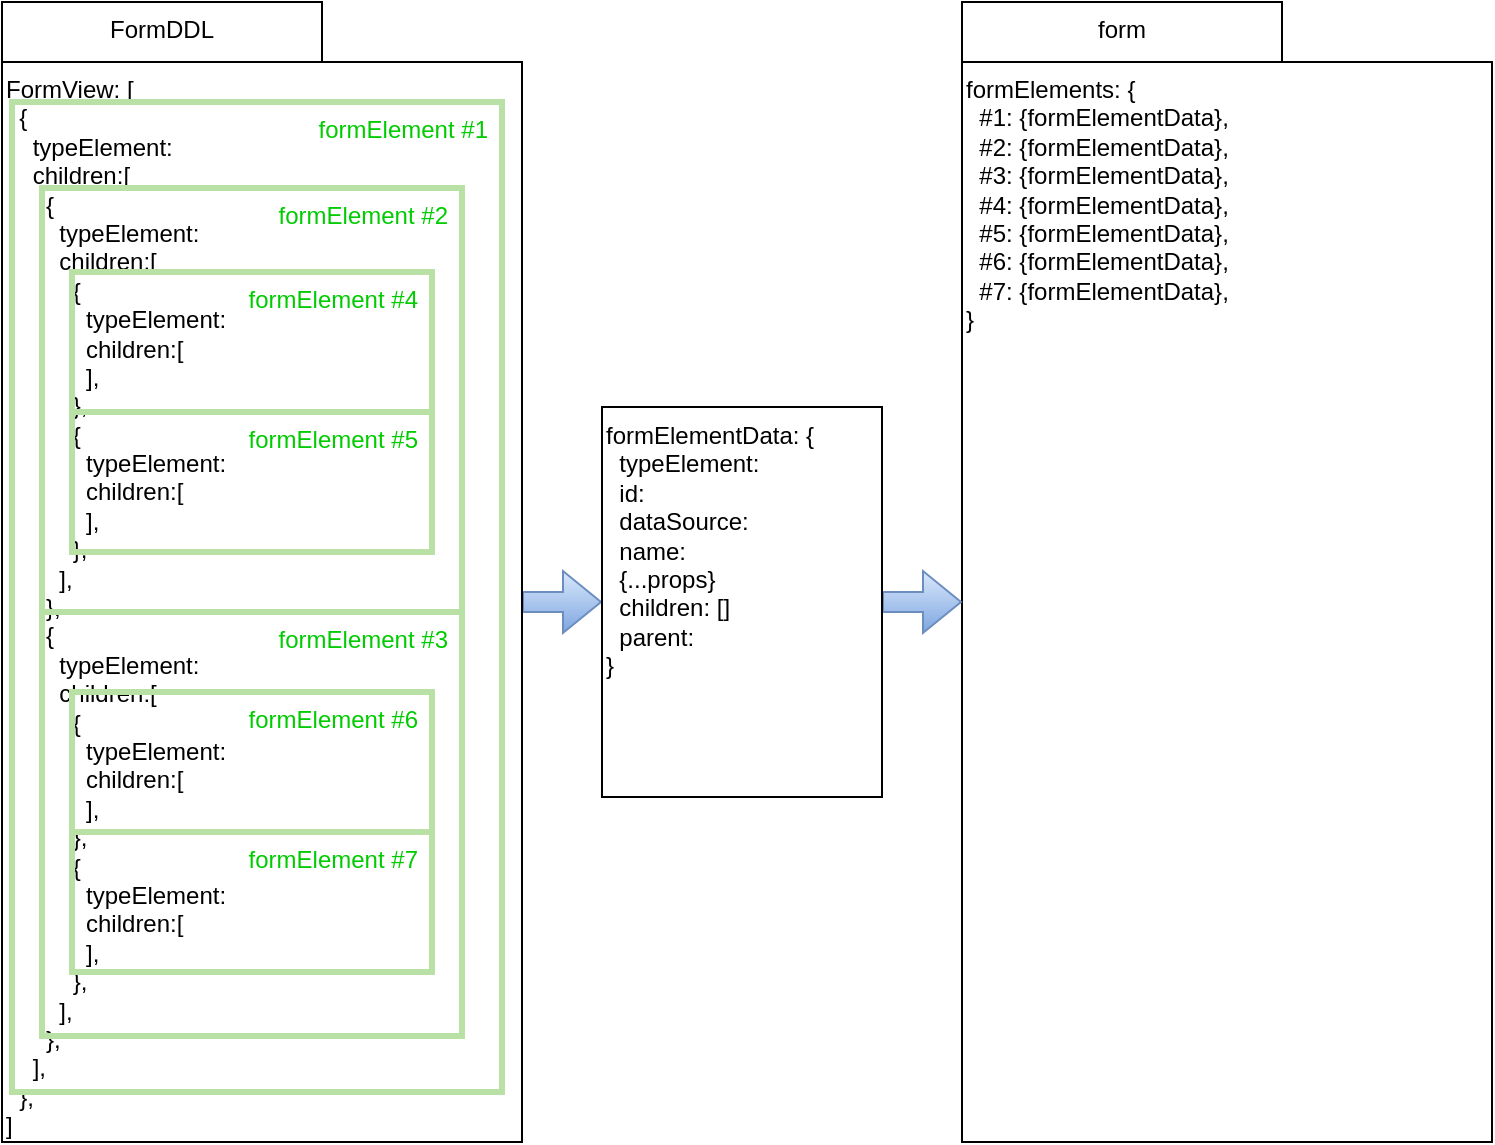 <mxfile version="12.2.4" pages="1"><diagram id="PX8XDTbX2dQQUdYfaT9O" name="FormView"><mxGraphModel dx="1035" dy="765" grid="1" gridSize="5" guides="1" tooltips="1" connect="1" arrows="1" fold="1" page="1" pageScale="1" pageWidth="1169" pageHeight="827" math="0" shadow="0"><root><mxCell id="0"/><mxCell id="1" parent="0"/><mxCell id="2" value="FormDDL" style="rounded=0;whiteSpace=wrap;html=1;verticalAlign=top;" parent="1" vertex="1"><mxGeometry x="40" y="50" width="160" height="30" as="geometry"/></mxCell><mxCell id="21" style="edgeStyle=orthogonalEdgeStyle;shape=flexArrow;rounded=0;orthogonalLoop=1;jettySize=auto;html=1;exitX=1;exitY=0.5;exitDx=0;exitDy=0;entryX=0;entryY=0.5;entryDx=0;entryDy=0;fontColor=#00CC00;gradientColor=#7ea6e0;fillColor=#dae8fc;strokeColor=#6c8ebf;" parent="1" source="3" target="20" edge="1"><mxGeometry relative="1" as="geometry"/></mxCell><mxCell id="3" value="FormView: [&lt;br&gt;&amp;nbsp; {&lt;br&gt;&amp;nbsp; &amp;nbsp; typeElement:&lt;br&gt;&amp;nbsp; &amp;nbsp; children:[&lt;br&gt;&amp;nbsp; &amp;nbsp; &amp;nbsp; {&lt;br&gt;&amp;nbsp; &amp;nbsp; &amp;nbsp; &amp;nbsp; typeElement:&lt;br&gt;&amp;nbsp; &amp;nbsp; &amp;nbsp; &amp;nbsp; children:[&lt;br&gt;&amp;nbsp; &amp;nbsp; &amp;nbsp; &amp;nbsp; &amp;nbsp; {&lt;br&gt;&amp;nbsp; &amp;nbsp; &amp;nbsp; &amp;nbsp; &amp;nbsp; &amp;nbsp; typeElement:&lt;br&gt;&amp;nbsp; &amp;nbsp; &amp;nbsp; &amp;nbsp; &amp;nbsp; &amp;nbsp; children:[&lt;br&gt;&amp;nbsp; &amp;nbsp; &amp;nbsp; &amp;nbsp; &amp;nbsp; &amp;nbsp; ],&lt;br&gt;&amp;nbsp; &amp;nbsp; &amp;nbsp; &amp;nbsp; &amp;nbsp; },&lt;br&gt;&amp;nbsp; &amp;nbsp; &amp;nbsp; &amp;nbsp; &amp;nbsp; {&lt;br&gt;&amp;nbsp; &amp;nbsp; &amp;nbsp; &amp;nbsp; &amp;nbsp; &amp;nbsp; typeElement:&lt;br&gt;&amp;nbsp; &amp;nbsp; &amp;nbsp; &amp;nbsp; &amp;nbsp; &amp;nbsp; children:[&lt;br&gt;&amp;nbsp; &amp;nbsp; &amp;nbsp; &amp;nbsp; &amp;nbsp; &amp;nbsp; ],&lt;br&gt;&amp;nbsp; &amp;nbsp; &amp;nbsp; &amp;nbsp; &amp;nbsp; },&lt;br&gt;&amp;nbsp; &amp;nbsp; &amp;nbsp; &amp;nbsp; ],&lt;br&gt;&amp;nbsp; &amp;nbsp; &amp;nbsp; },&lt;br&gt;&amp;nbsp; &amp;nbsp; &amp;nbsp; {&lt;br&gt;&amp;nbsp; &amp;nbsp; &amp;nbsp; &amp;nbsp; typeElement:&lt;br&gt;&amp;nbsp; &amp;nbsp; &amp;nbsp; &amp;nbsp; children:[&lt;br&gt;&amp;nbsp; &amp;nbsp; &amp;nbsp; &amp;nbsp; &amp;nbsp; {&lt;br&gt;&amp;nbsp; &amp;nbsp; &amp;nbsp; &amp;nbsp; &amp;nbsp; &amp;nbsp; typeElement:&lt;br&gt;&amp;nbsp; &amp;nbsp; &amp;nbsp; &amp;nbsp; &amp;nbsp; &amp;nbsp; children:[&lt;br&gt;&amp;nbsp; &amp;nbsp; &amp;nbsp; &amp;nbsp; &amp;nbsp; &amp;nbsp; ],&lt;br&gt;&amp;nbsp; &amp;nbsp; &amp;nbsp; &amp;nbsp; &amp;nbsp; },&lt;br&gt;&amp;nbsp; &amp;nbsp; &amp;nbsp; &amp;nbsp; &amp;nbsp; {&lt;br&gt;&amp;nbsp; &amp;nbsp; &amp;nbsp; &amp;nbsp; &amp;nbsp; &amp;nbsp; typeElement:&lt;br&gt;&amp;nbsp; &amp;nbsp; &amp;nbsp; &amp;nbsp; &amp;nbsp; &amp;nbsp; children:[&lt;br&gt;&amp;nbsp; &amp;nbsp; &amp;nbsp; &amp;nbsp; &amp;nbsp; &amp;nbsp; ],&lt;br&gt;&amp;nbsp; &amp;nbsp; &amp;nbsp; &amp;nbsp; &amp;nbsp; },&lt;br&gt;&amp;nbsp; &amp;nbsp; &amp;nbsp; &amp;nbsp; ],&lt;br&gt;&amp;nbsp; &amp;nbsp; &amp;nbsp; },&lt;br&gt;&amp;nbsp; &amp;nbsp; ],&lt;br&gt;&amp;nbsp; },&lt;br&gt;]" style="rounded=0;whiteSpace=wrap;html=1;verticalAlign=top;align=left;" parent="1" vertex="1"><mxGeometry x="40" y="80" width="260" height="540" as="geometry"/></mxCell><mxCell id="10" value="formElement #1" style="rounded=0;whiteSpace=wrap;html=1;align=right;fillColor=none;strokeColor=#B9E0A5;verticalAlign=top;fontColor=#00CC00;spacingLeft=0;spacingRight=5;strokeWidth=3;" parent="1" vertex="1"><mxGeometry x="45" y="100" width="245" height="495" as="geometry"/></mxCell><mxCell id="11" value="formElement #2" style="rounded=0;whiteSpace=wrap;html=1;align=right;fillColor=none;strokeColor=#B9E0A5;verticalAlign=top;fontColor=#00CC00;spacingLeft=0;spacingRight=5;strokeWidth=3;" parent="1" vertex="1"><mxGeometry x="60" y="143" width="210" height="212" as="geometry"/></mxCell><mxCell id="12" value="formElement #3" style="rounded=0;whiteSpace=wrap;html=1;align=right;fillColor=none;strokeColor=#B9E0A5;verticalAlign=top;fontColor=#00CC00;spacingLeft=0;spacingRight=5;strokeWidth=3;" parent="1" vertex="1"><mxGeometry x="60" y="355" width="210" height="212" as="geometry"/></mxCell><mxCell id="13" value="formElement #4" style="rounded=0;whiteSpace=wrap;html=1;align=right;fillColor=none;strokeColor=#B9E0A5;verticalAlign=top;fontColor=#00CC00;spacingLeft=0;spacingRight=5;strokeWidth=3;" parent="1" vertex="1"><mxGeometry x="75" y="185" width="180" height="70" as="geometry"/></mxCell><mxCell id="14" value="formElement #5" style="rounded=0;whiteSpace=wrap;html=1;align=right;fillColor=none;strokeColor=#B9E0A5;verticalAlign=top;fontColor=#00CC00;spacingLeft=0;spacingRight=5;strokeWidth=3;" parent="1" vertex="1"><mxGeometry x="75" y="255" width="180" height="70" as="geometry"/></mxCell><mxCell id="15" value="formElement #6" style="rounded=0;whiteSpace=wrap;html=1;align=right;fillColor=none;strokeColor=#B9E0A5;verticalAlign=top;fontColor=#00CC00;spacingLeft=0;spacingRight=5;strokeWidth=3;" parent="1" vertex="1"><mxGeometry x="75" y="395" width="180" height="70" as="geometry"/></mxCell><mxCell id="16" value="formElement #7" style="rounded=0;whiteSpace=wrap;html=1;align=right;fillColor=none;strokeColor=#B9E0A5;verticalAlign=top;fontColor=#00CC00;spacingLeft=0;spacingRight=5;strokeWidth=3;" parent="1" vertex="1"><mxGeometry x="75" y="465" width="180" height="70" as="geometry"/></mxCell><mxCell id="17" value="form" style="rounded=0;whiteSpace=wrap;html=1;verticalAlign=top;" parent="1" vertex="1"><mxGeometry x="520" y="50" width="160" height="30" as="geometry"/></mxCell><mxCell id="19" value="formElements: {&lt;br&gt;&amp;nbsp; #1: {formElementData},&amp;nbsp;&lt;br&gt;&amp;nbsp; #2: {formElementData},&amp;nbsp;&lt;br&gt;&amp;nbsp; #3: {formElementData},&amp;nbsp;&lt;br&gt;&amp;nbsp; #4: {formElementData},&amp;nbsp;&lt;br&gt;&amp;nbsp; #5: {formElementData},&amp;nbsp;&lt;br&gt;&amp;nbsp; #6: {formElementData},&amp;nbsp;&lt;br&gt;&amp;nbsp; #7: {formElementData},&amp;nbsp;&lt;br&gt;}" style="rounded=0;whiteSpace=wrap;html=1;verticalAlign=top;align=left;" parent="1" vertex="1"><mxGeometry x="520" y="80" width="265" height="540" as="geometry"/></mxCell><mxCell id="22" style="edgeStyle=orthogonalEdgeStyle;shape=flexArrow;rounded=0;orthogonalLoop=1;jettySize=auto;html=1;exitX=1;exitY=0.5;exitDx=0;exitDy=0;entryX=0;entryY=0.5;entryDx=0;entryDy=0;fontColor=#00CC00;gradientColor=#7ea6e0;fillColor=#dae8fc;strokeColor=#6c8ebf;" parent="1" source="20" target="19" edge="1"><mxGeometry relative="1" as="geometry"/></mxCell><mxCell id="20" value="formElementData: {&lt;br&gt;&amp;nbsp; typeElement:&lt;br&gt;&amp;nbsp; id:&lt;br&gt;&amp;nbsp; dataSource:&lt;br&gt;&amp;nbsp; name:&lt;br&gt;&amp;nbsp; {...props}&lt;br&gt;&amp;nbsp; children: []&lt;br&gt;&amp;nbsp; parent:&lt;br&gt;}" style="rounded=0;whiteSpace=wrap;html=1;verticalAlign=top;align=left;" parent="1" vertex="1"><mxGeometry x="340" y="252.5" width="140" height="195" as="geometry"/></mxCell></root></mxGraphModel></diagram></mxfile>